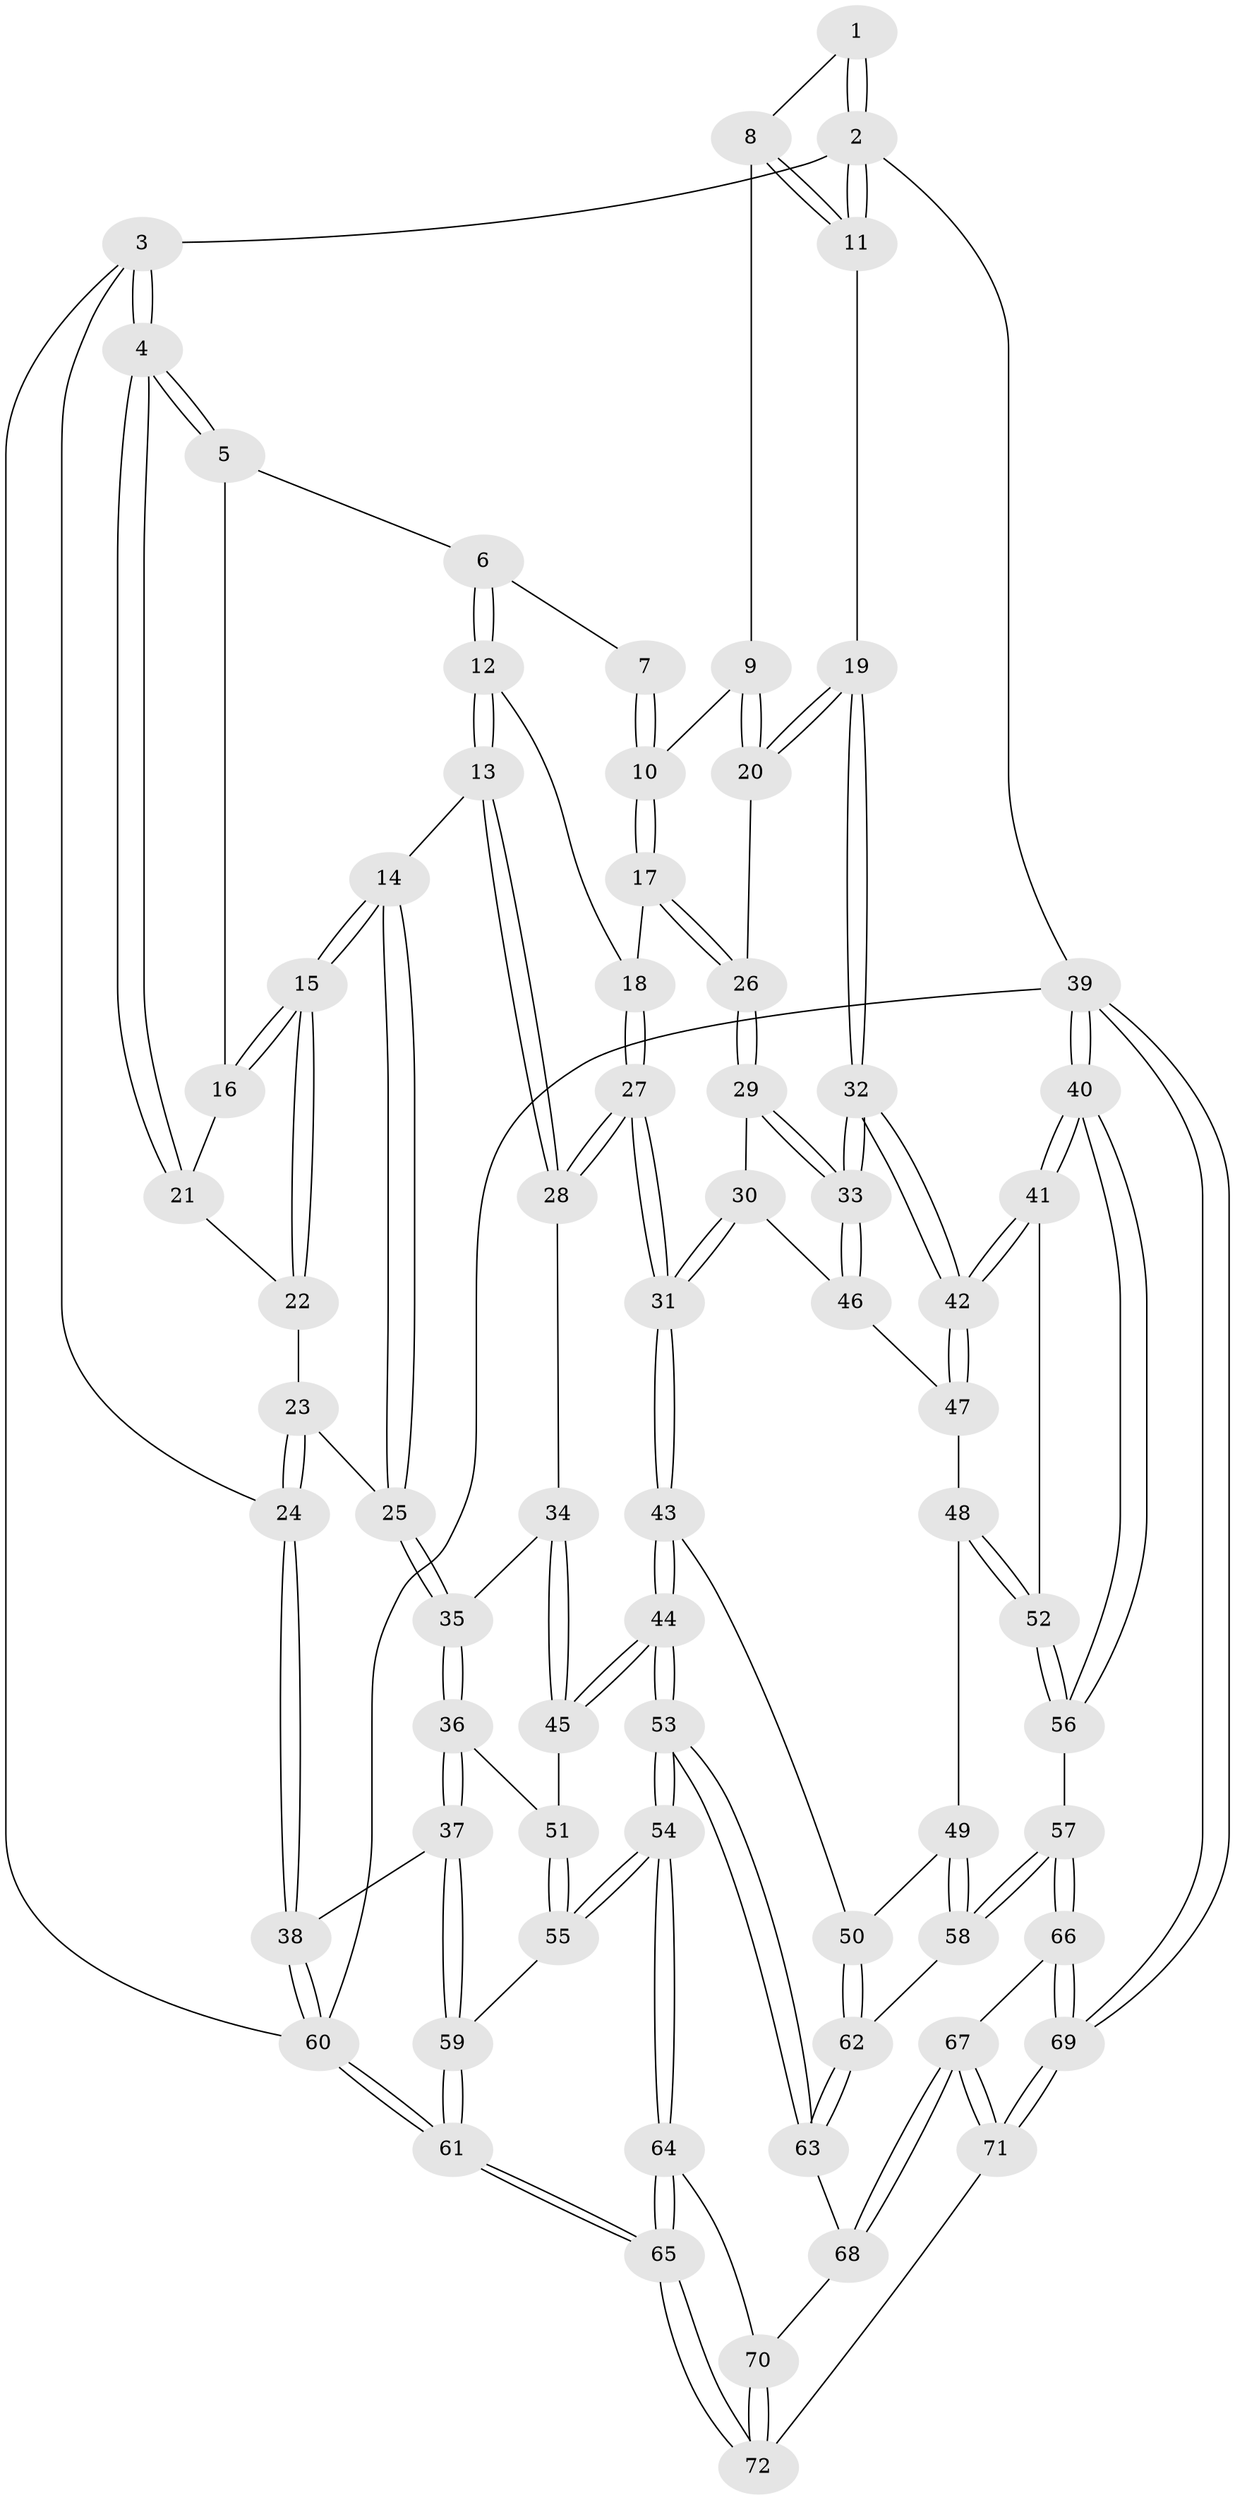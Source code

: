 // coarse degree distribution, {3: 0.12195121951219512, 6: 0.1951219512195122, 4: 0.5121951219512195, 5: 0.17073170731707318}
// Generated by graph-tools (version 1.1) at 2025/24/03/03/25 07:24:36]
// undirected, 72 vertices, 177 edges
graph export_dot {
graph [start="1"]
  node [color=gray90,style=filled];
  1 [pos="+0.8837510257913318+0"];
  2 [pos="+1+0"];
  3 [pos="+0+0"];
  4 [pos="+0+0"];
  5 [pos="+0.4061043168806524+0"];
  6 [pos="+0.4558923884698712+0"];
  7 [pos="+0.8300859640439103+0"];
  8 [pos="+0.9007833224395921+0.0816257123870301"];
  9 [pos="+0.8891434334153789+0.10505569503271663"];
  10 [pos="+0.7845666982638073+0.1734016717920672"];
  11 [pos="+1+0"];
  12 [pos="+0.4682986398705048+0"];
  13 [pos="+0.3957603283298154+0.2880815751463417"];
  14 [pos="+0.34041378211189327+0.26896007327423527"];
  15 [pos="+0.3286598364678174+0.25157364939176735"];
  16 [pos="+0.29532908302817235+0.1452897750694872"];
  17 [pos="+0.7664541691259377+0.19836693483758144"];
  18 [pos="+0.6630731687496965+0.1924143240491488"];
  19 [pos="+1+0.20035334569847424"];
  20 [pos="+1+0.17911707773321792"];
  21 [pos="+0.16103264361945238+0.1891122684666986"];
  22 [pos="+0.16173357999426133+0.19467537722815637"];
  23 [pos="+0.1606872447003366+0.20192869028370686"];
  24 [pos="+0+0.3870025223268711"];
  25 [pos="+0.18905312863276932+0.340049538318102"];
  26 [pos="+0.7831177608380033+0.2161044076793246"];
  27 [pos="+0.5124043692925878+0.3960653361832294"];
  28 [pos="+0.49703601558918564+0.3949666519350472"];
  29 [pos="+0.8700278446840665+0.3563861566925805"];
  30 [pos="+0.7119932499407965+0.5055591708485181"];
  31 [pos="+0.5999775616467808+0.5063925086336639"];
  32 [pos="+1+0.4669982000299881"];
  33 [pos="+1+0.4534093894450886"];
  34 [pos="+0.40735479591443113+0.452106228226545"];
  35 [pos="+0.13326654135951427+0.46549088056173227"];
  36 [pos="+0.028706165281878332+0.5389236291831494"];
  37 [pos="+0.0069301287571231236+0.5452612849989651"];
  38 [pos="+0+0.5423410129956454"];
  39 [pos="+1+1"];
  40 [pos="+1+1"];
  41 [pos="+1+0.6000428729414865"];
  42 [pos="+1+0.5482557171273679"];
  43 [pos="+0.5739091436402165+0.6824158856775349"];
  44 [pos="+0.41781191146835794+0.7418449757334458"];
  45 [pos="+0.3473249791247519+0.6659160673535304"];
  46 [pos="+0.7707896952190921+0.5580404937963301"];
  47 [pos="+0.8000188121874999+0.6125961754882956"];
  48 [pos="+0.7994634001281389+0.6857929321232575"];
  49 [pos="+0.7678464999326678+0.7078617046957226"];
  50 [pos="+0.5926930289256271+0.7005242146914328"];
  51 [pos="+0.33013561082982434+0.6631503741191986"];
  52 [pos="+0.8844848072166424+0.7211580467552978"];
  53 [pos="+0.37838618335983326+0.8752550175467207"];
  54 [pos="+0.35345712812271346+0.9287636057348181"];
  55 [pos="+0.1843683411994277+0.8032072751877938"];
  56 [pos="+0.8714150411683329+0.8337773843344884"];
  57 [pos="+0.8132466863277183+0.8640791378995024"];
  58 [pos="+0.7695854810869277+0.8196358650583958"];
  59 [pos="+0.1630108061221558+0.7947961883736574"];
  60 [pos="+0+1"];
  61 [pos="+0+1"];
  62 [pos="+0.6329501275838776+0.8251387056884599"];
  63 [pos="+0.6287998556424137+0.8479995795011023"];
  64 [pos="+0.35416760809888004+0.9444722060357946"];
  65 [pos="+0.2671010737417804+1"];
  66 [pos="+0.8046213186276242+0.8981526771089834"];
  67 [pos="+0.7239514102616554+0.961940525940042"];
  68 [pos="+0.6317540131018545+0.8888007051960835"];
  69 [pos="+1+1"];
  70 [pos="+0.576891242532506+0.940073290357875"];
  71 [pos="+0.7182043554758843+1"];
  72 [pos="+0.6383013025031263+1"];
  1 -- 2;
  1 -- 2;
  1 -- 8;
  2 -- 3;
  2 -- 11;
  2 -- 11;
  2 -- 39;
  3 -- 4;
  3 -- 4;
  3 -- 24;
  3 -- 60;
  4 -- 5;
  4 -- 5;
  4 -- 21;
  4 -- 21;
  5 -- 6;
  5 -- 16;
  6 -- 7;
  6 -- 12;
  6 -- 12;
  7 -- 10;
  7 -- 10;
  8 -- 9;
  8 -- 11;
  8 -- 11;
  9 -- 10;
  9 -- 20;
  9 -- 20;
  10 -- 17;
  10 -- 17;
  11 -- 19;
  12 -- 13;
  12 -- 13;
  12 -- 18;
  13 -- 14;
  13 -- 28;
  13 -- 28;
  14 -- 15;
  14 -- 15;
  14 -- 25;
  14 -- 25;
  15 -- 16;
  15 -- 16;
  15 -- 22;
  15 -- 22;
  16 -- 21;
  17 -- 18;
  17 -- 26;
  17 -- 26;
  18 -- 27;
  18 -- 27;
  19 -- 20;
  19 -- 20;
  19 -- 32;
  19 -- 32;
  20 -- 26;
  21 -- 22;
  22 -- 23;
  23 -- 24;
  23 -- 24;
  23 -- 25;
  24 -- 38;
  24 -- 38;
  25 -- 35;
  25 -- 35;
  26 -- 29;
  26 -- 29;
  27 -- 28;
  27 -- 28;
  27 -- 31;
  27 -- 31;
  28 -- 34;
  29 -- 30;
  29 -- 33;
  29 -- 33;
  30 -- 31;
  30 -- 31;
  30 -- 46;
  31 -- 43;
  31 -- 43;
  32 -- 33;
  32 -- 33;
  32 -- 42;
  32 -- 42;
  33 -- 46;
  33 -- 46;
  34 -- 35;
  34 -- 45;
  34 -- 45;
  35 -- 36;
  35 -- 36;
  36 -- 37;
  36 -- 37;
  36 -- 51;
  37 -- 38;
  37 -- 59;
  37 -- 59;
  38 -- 60;
  38 -- 60;
  39 -- 40;
  39 -- 40;
  39 -- 69;
  39 -- 69;
  39 -- 60;
  40 -- 41;
  40 -- 41;
  40 -- 56;
  40 -- 56;
  41 -- 42;
  41 -- 42;
  41 -- 52;
  42 -- 47;
  42 -- 47;
  43 -- 44;
  43 -- 44;
  43 -- 50;
  44 -- 45;
  44 -- 45;
  44 -- 53;
  44 -- 53;
  45 -- 51;
  46 -- 47;
  47 -- 48;
  48 -- 49;
  48 -- 52;
  48 -- 52;
  49 -- 50;
  49 -- 58;
  49 -- 58;
  50 -- 62;
  50 -- 62;
  51 -- 55;
  51 -- 55;
  52 -- 56;
  52 -- 56;
  53 -- 54;
  53 -- 54;
  53 -- 63;
  53 -- 63;
  54 -- 55;
  54 -- 55;
  54 -- 64;
  54 -- 64;
  55 -- 59;
  56 -- 57;
  57 -- 58;
  57 -- 58;
  57 -- 66;
  57 -- 66;
  58 -- 62;
  59 -- 61;
  59 -- 61;
  60 -- 61;
  60 -- 61;
  61 -- 65;
  61 -- 65;
  62 -- 63;
  62 -- 63;
  63 -- 68;
  64 -- 65;
  64 -- 65;
  64 -- 70;
  65 -- 72;
  65 -- 72;
  66 -- 67;
  66 -- 69;
  66 -- 69;
  67 -- 68;
  67 -- 68;
  67 -- 71;
  67 -- 71;
  68 -- 70;
  69 -- 71;
  69 -- 71;
  70 -- 72;
  70 -- 72;
  71 -- 72;
}
